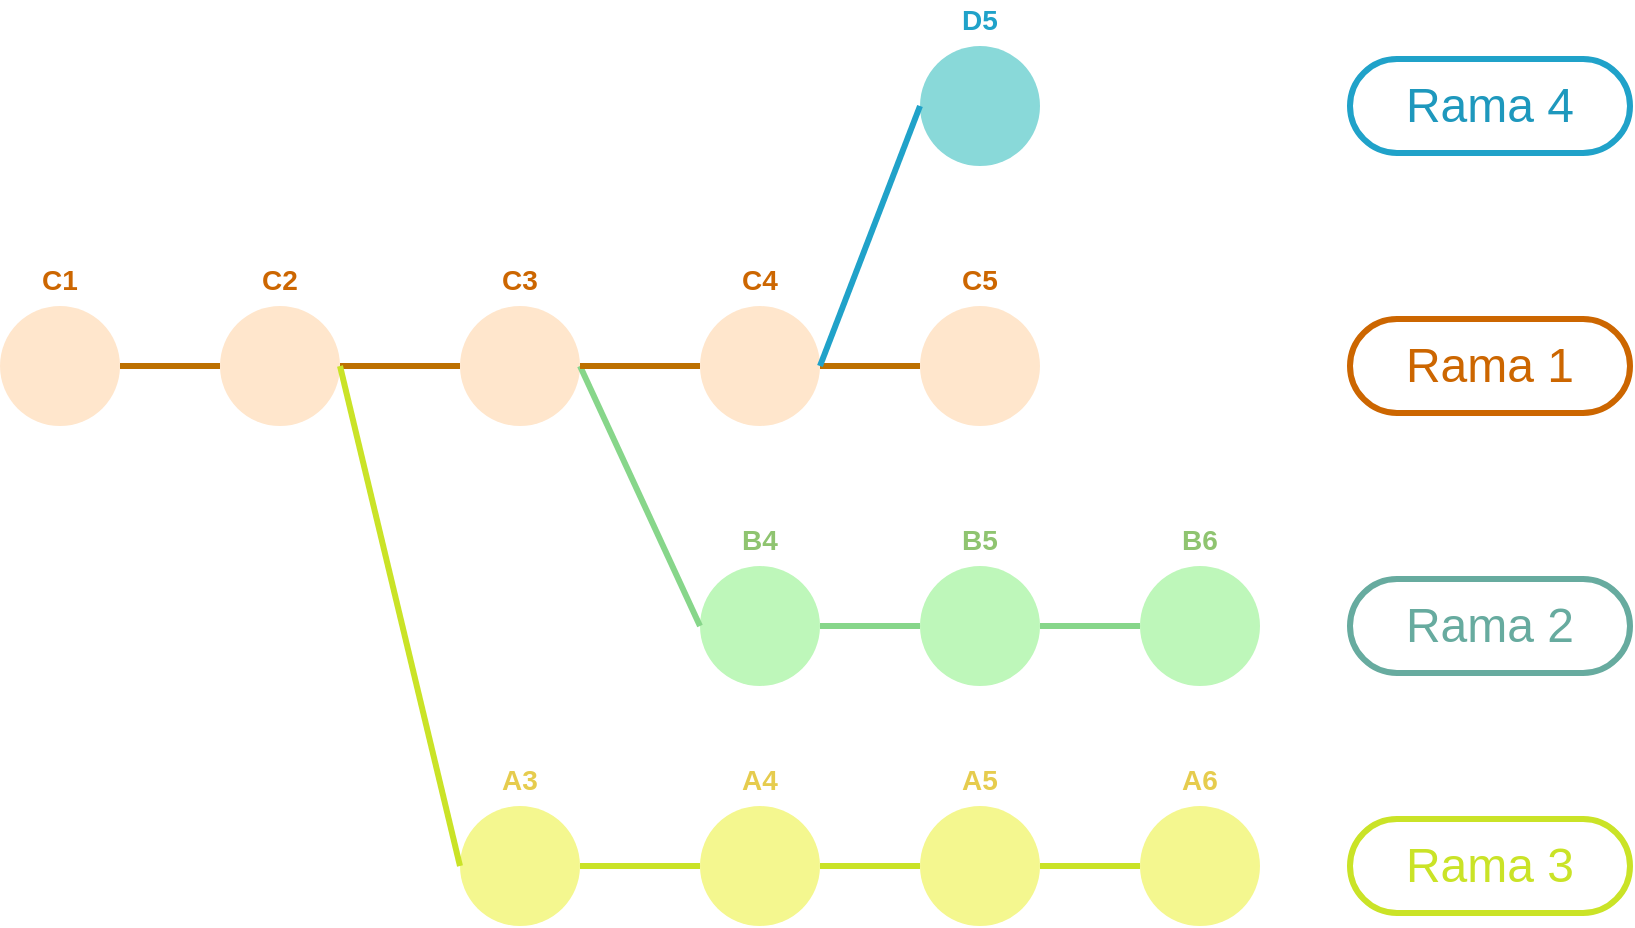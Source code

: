 <mxfile version="12.1.3" type="device" pages="1"><diagram id="HAET5fpl5bqPvAFkC88v" name="Page-1"><mxGraphModel dx="1024" dy="545" grid="1" gridSize="10" guides="1" tooltips="1" connect="1" arrows="1" fold="1" page="1" pageScale="1" pageWidth="1169" pageHeight="827" math="0" shadow="0"><root><mxCell id="0"/><mxCell id="1" parent="0"/><mxCell id="2SzEMWALrOegX9eFG8J7-1" value="" style="ellipse;whiteSpace=wrap;html=1;aspect=fixed;fillColor=#FFE6CC;strokeColor=none;" parent="1" vertex="1"><mxGeometry x="30" y="253" width="60" height="60" as="geometry"/></mxCell><mxCell id="2SzEMWALrOegX9eFG8J7-2" value="" style="ellipse;whiteSpace=wrap;html=1;aspect=fixed;fillColor=#FFE6CC;strokeColor=none;" parent="1" vertex="1"><mxGeometry x="140" y="253" width="60" height="60" as="geometry"/></mxCell><mxCell id="2SzEMWALrOegX9eFG8J7-3" value="" style="endArrow=none;html=1;entryX=1;entryY=0.5;entryDx=0;entryDy=0;exitX=0;exitY=0.5;exitDx=0;exitDy=0;endFill=0;fillColor=#f0a30a;strokeColor=#BD7000;strokeWidth=3;" parent="1" source="2SzEMWALrOegX9eFG8J7-2" target="2SzEMWALrOegX9eFG8J7-1" edge="1"><mxGeometry width="50" height="50" relative="1" as="geometry"><mxPoint x="30" y="403" as="sourcePoint"/><mxPoint x="80" y="353" as="targetPoint"/></mxGeometry></mxCell><mxCell id="2SzEMWALrOegX9eFG8J7-4" value="C1" style="text;html=1;strokeColor=none;fillColor=none;align=center;verticalAlign=middle;whiteSpace=wrap;rounded=0;fontStyle=1;fontSize=14;fontColor=#CC6600;" parent="1" vertex="1"><mxGeometry x="40" y="230" width="40" height="20" as="geometry"/></mxCell><mxCell id="2SzEMWALrOegX9eFG8J7-5" value="C2" style="text;html=1;strokeColor=none;fillColor=none;align=center;verticalAlign=middle;whiteSpace=wrap;rounded=0;fontStyle=1;fontSize=14;fontColor=#CC6600;" parent="1" vertex="1"><mxGeometry x="150" y="230" width="40" height="20" as="geometry"/></mxCell><mxCell id="2SzEMWALrOegX9eFG8J7-8" value="" style="ellipse;whiteSpace=wrap;html=1;aspect=fixed;fillColor=#FFE6CC;strokeColor=none;" parent="1" vertex="1"><mxGeometry x="260" y="253" width="60" height="60" as="geometry"/></mxCell><mxCell id="2SzEMWALrOegX9eFG8J7-9" value="" style="endArrow=none;html=1;entryX=1;entryY=0.5;entryDx=0;entryDy=0;exitX=0;exitY=0.5;exitDx=0;exitDy=0;endFill=0;fillColor=#f0a30a;strokeColor=#BD7000;strokeWidth=3;" parent="1" source="2SzEMWALrOegX9eFG8J7-8" edge="1"><mxGeometry width="50" height="50" relative="1" as="geometry"><mxPoint x="140" y="403" as="sourcePoint"/><mxPoint x="200" y="283" as="targetPoint"/></mxGeometry></mxCell><mxCell id="2SzEMWALrOegX9eFG8J7-10" value="C3" style="text;html=1;strokeColor=none;fillColor=none;align=center;verticalAlign=middle;whiteSpace=wrap;rounded=0;fontStyle=1;fontSize=14;fontColor=#CC6600;" parent="1" vertex="1"><mxGeometry x="270" y="230" width="40" height="20" as="geometry"/></mxCell><mxCell id="2SzEMWALrOegX9eFG8J7-19" value="" style="ellipse;whiteSpace=wrap;html=1;aspect=fixed;fillColor=#BEF7BA;strokeColor=none;" parent="1" vertex="1"><mxGeometry x="380" y="383" width="60" height="60" as="geometry"/></mxCell><mxCell id="2SzEMWALrOegX9eFG8J7-20" value="B4" style="text;html=1;strokeColor=none;fillColor=none;align=center;verticalAlign=middle;whiteSpace=wrap;rounded=0;fontStyle=1;fontSize=14;fontColor=#8FC470;" parent="1" vertex="1"><mxGeometry x="390" y="360" width="40" height="20" as="geometry"/></mxCell><mxCell id="2SzEMWALrOegX9eFG8J7-21" value="" style="ellipse;whiteSpace=wrap;html=1;aspect=fixed;fillColor=#BEF7BA;strokeColor=none;" parent="1" vertex="1"><mxGeometry x="490" y="383" width="60" height="60" as="geometry"/></mxCell><mxCell id="2SzEMWALrOegX9eFG8J7-22" value="" style="endArrow=none;html=1;entryX=1;entryY=0.5;entryDx=0;entryDy=0;exitX=0;exitY=0.5;exitDx=0;exitDy=0;endFill=0;fillColor=#f0a30a;strokeColor=#87D68A;strokeWidth=3;" parent="1" source="2SzEMWALrOegX9eFG8J7-21" edge="1"><mxGeometry width="50" height="50" relative="1" as="geometry"><mxPoint x="380" y="533" as="sourcePoint"/><mxPoint x="440" y="413" as="targetPoint"/></mxGeometry></mxCell><mxCell id="2SzEMWALrOegX9eFG8J7-23" value="B5" style="text;html=1;strokeColor=none;fillColor=none;align=center;verticalAlign=middle;whiteSpace=wrap;rounded=0;fontStyle=1;fontSize=14;fontColor=#8FC470;" parent="1" vertex="1"><mxGeometry x="500" y="360" width="40" height="20" as="geometry"/></mxCell><mxCell id="2SzEMWALrOegX9eFG8J7-24" value="" style="endArrow=none;html=1;entryX=1;entryY=0.5;entryDx=0;entryDy=0;exitX=0;exitY=0.5;exitDx=0;exitDy=0;endFill=0;fillColor=#f0a30a;strokeColor=#87D68A;strokeWidth=3;" parent="1" source="2SzEMWALrOegX9eFG8J7-19" target="2SzEMWALrOegX9eFG8J7-8" edge="1"><mxGeometry width="50" height="50" relative="1" as="geometry"><mxPoint x="554" y="493" as="sourcePoint"/><mxPoint x="477" y="493" as="targetPoint"/></mxGeometry></mxCell><mxCell id="2SzEMWALrOegX9eFG8J7-25" value="" style="ellipse;whiteSpace=wrap;html=1;aspect=fixed;fillColor=#BEF7BA;strokeColor=none;" parent="1" vertex="1"><mxGeometry x="600" y="383" width="60" height="60" as="geometry"/></mxCell><mxCell id="2SzEMWALrOegX9eFG8J7-26" value="" style="endArrow=none;html=1;entryX=1;entryY=0.5;entryDx=0;entryDy=0;exitX=0;exitY=0.5;exitDx=0;exitDy=0;endFill=0;fillColor=#f0a30a;strokeColor=#87D68A;strokeWidth=3;" parent="1" source="2SzEMWALrOegX9eFG8J7-25" edge="1"><mxGeometry width="50" height="50" relative="1" as="geometry"><mxPoint x="490" y="533" as="sourcePoint"/><mxPoint x="550" y="413" as="targetPoint"/></mxGeometry></mxCell><mxCell id="2SzEMWALrOegX9eFG8J7-27" value="B6" style="text;html=1;strokeColor=none;fillColor=none;align=center;verticalAlign=middle;whiteSpace=wrap;rounded=0;fontStyle=1;fontSize=14;fontColor=#8FC470;" parent="1" vertex="1"><mxGeometry x="610" y="360" width="40" height="20" as="geometry"/></mxCell><mxCell id="2SzEMWALrOegX9eFG8J7-28" value="" style="ellipse;whiteSpace=wrap;html=1;aspect=fixed;fillColor=#FFE6CC;strokeColor=none;" parent="1" vertex="1"><mxGeometry x="380" y="253" width="60" height="60" as="geometry"/></mxCell><mxCell id="2SzEMWALrOegX9eFG8J7-29" value="" style="endArrow=none;html=1;entryX=1;entryY=0.5;entryDx=0;entryDy=0;exitX=0;exitY=0.5;exitDx=0;exitDy=0;endFill=0;fillColor=#f0a30a;strokeColor=#BD7000;strokeWidth=3;" parent="1" source="2SzEMWALrOegX9eFG8J7-28" target="2SzEMWALrOegX9eFG8J7-8" edge="1"><mxGeometry width="50" height="50" relative="1" as="geometry"><mxPoint x="270" y="403" as="sourcePoint"/><mxPoint x="330" y="283" as="targetPoint"/></mxGeometry></mxCell><mxCell id="2SzEMWALrOegX9eFG8J7-30" value="C4" style="text;html=1;strokeColor=none;fillColor=none;align=center;verticalAlign=middle;whiteSpace=wrap;rounded=0;fontStyle=1;fontSize=14;fontColor=#CC6600;" parent="1" vertex="1"><mxGeometry x="390" y="230" width="40" height="20" as="geometry"/></mxCell><mxCell id="2SzEMWALrOegX9eFG8J7-31" value="" style="ellipse;whiteSpace=wrap;html=1;aspect=fixed;fillColor=#FFE6CC;strokeColor=none;" parent="1" vertex="1"><mxGeometry x="490" y="253" width="60" height="60" as="geometry"/></mxCell><mxCell id="2SzEMWALrOegX9eFG8J7-32" value="" style="endArrow=none;html=1;entryX=1;entryY=0.5;entryDx=0;entryDy=0;exitX=0;exitY=0.5;exitDx=0;exitDy=0;endFill=0;fillColor=#f0a30a;strokeColor=#BD7000;strokeWidth=3;" parent="1" source="2SzEMWALrOegX9eFG8J7-31" edge="1"><mxGeometry width="50" height="50" relative="1" as="geometry"><mxPoint x="380" y="403" as="sourcePoint"/><mxPoint x="440" y="283" as="targetPoint"/></mxGeometry></mxCell><mxCell id="2SzEMWALrOegX9eFG8J7-33" value="C5" style="text;html=1;strokeColor=none;fillColor=none;align=center;verticalAlign=middle;whiteSpace=wrap;rounded=0;fontStyle=1;fontSize=14;fontColor=#CC6600;" parent="1" vertex="1"><mxGeometry x="500" y="230" width="40" height="20" as="geometry"/></mxCell><mxCell id="2SzEMWALrOegX9eFG8J7-36" value="Rama 1" style="text;html=1;strokeColor=#CC6600;fillColor=none;align=center;verticalAlign=middle;whiteSpace=wrap;rounded=1;fontSize=24;fontColor=#CC6600;perimeterSpacing=20;spacing=20;arcSize=50;strokeWidth=3;" parent="1" vertex="1"><mxGeometry x="705" y="259.5" width="140" height="47" as="geometry"/></mxCell><mxCell id="2SzEMWALrOegX9eFG8J7-37" value="Rama 2" style="text;html=1;strokeColor=#67AB9F;fillColor=none;align=center;verticalAlign=middle;whiteSpace=wrap;rounded=1;fontSize=24;fontColor=#67AB9F;perimeterSpacing=20;spacing=20;arcSize=50;strokeWidth=3;" parent="1" vertex="1"><mxGeometry x="705" y="389.5" width="140" height="47" as="geometry"/></mxCell><mxCell id="2SzEMWALrOegX9eFG8J7-38" value="" style="ellipse;whiteSpace=wrap;html=1;aspect=fixed;fillColor=#F4F78F;strokeColor=none;direction=west;" parent="1" vertex="1"><mxGeometry x="260" y="503" width="60" height="60" as="geometry"/></mxCell><mxCell id="2SzEMWALrOegX9eFG8J7-39" value="A3" style="text;html=1;strokeColor=none;fillColor=none;align=center;verticalAlign=middle;whiteSpace=wrap;rounded=0;fontStyle=1;fontSize=14;fontColor=#E6CC4E;" parent="1" vertex="1"><mxGeometry x="270" y="480" width="40" height="20" as="geometry"/></mxCell><mxCell id="2SzEMWALrOegX9eFG8J7-40" value="" style="endArrow=none;html=1;entryX=1;entryY=0.5;entryDx=0;entryDy=0;endFill=0;fillColor=#f0a30a;strokeColor=#CAE327;exitX=1;exitY=0.5;exitDx=0;exitDy=0;strokeWidth=3;" parent="1" source="2SzEMWALrOegX9eFG8J7-38" target="2SzEMWALrOegX9eFG8J7-2" edge="1"><mxGeometry width="50" height="50" relative="1" as="geometry"><mxPoint x="210" y="520" as="sourcePoint"/><mxPoint x="190" y="403" as="targetPoint"/></mxGeometry></mxCell><mxCell id="2SzEMWALrOegX9eFG8J7-42" value="" style="ellipse;whiteSpace=wrap;html=1;aspect=fixed;fillColor=#F4F78F;strokeColor=none;direction=west;" parent="1" vertex="1"><mxGeometry x="380" y="503" width="60" height="60" as="geometry"/></mxCell><mxCell id="2SzEMWALrOegX9eFG8J7-43" value="A4" style="text;html=1;strokeColor=none;fillColor=none;align=center;verticalAlign=middle;whiteSpace=wrap;rounded=0;fontStyle=1;fontSize=14;fontColor=#E6CC4E;" parent="1" vertex="1"><mxGeometry x="390" y="480" width="40" height="20" as="geometry"/></mxCell><mxCell id="2SzEMWALrOegX9eFG8J7-44" value="" style="endArrow=none;html=1;entryX=0;entryY=0.5;entryDx=0;entryDy=0;endFill=0;fillColor=#f0a30a;strokeColor=#CAE327;exitX=1;exitY=0.5;exitDx=0;exitDy=0;strokeWidth=3;" parent="1" source="2SzEMWALrOegX9eFG8J7-42" target="2SzEMWALrOegX9eFG8J7-38" edge="1"><mxGeometry width="50" height="50" relative="1" as="geometry"><mxPoint x="270" y="543" as="sourcePoint"/><mxPoint x="210" y="293" as="targetPoint"/></mxGeometry></mxCell><mxCell id="2SzEMWALrOegX9eFG8J7-45" value="Rama 3" style="text;html=1;strokeColor=#CAE327;fillColor=none;align=center;verticalAlign=middle;whiteSpace=wrap;rounded=1;fontSize=24;fontColor=#CAE327;perimeterSpacing=20;spacing=20;arcSize=50;strokeWidth=3;" parent="1" vertex="1"><mxGeometry x="705" y="509.5" width="140" height="47" as="geometry"/></mxCell><mxCell id="2SzEMWALrOegX9eFG8J7-46" value="" style="ellipse;whiteSpace=wrap;html=1;aspect=fixed;fillColor=#F4F78F;strokeColor=none;direction=west;" parent="1" vertex="1"><mxGeometry x="490" y="503" width="60" height="60" as="geometry"/></mxCell><mxCell id="2SzEMWALrOegX9eFG8J7-47" value="A5" style="text;html=1;strokeColor=none;fillColor=none;align=center;verticalAlign=middle;whiteSpace=wrap;rounded=0;fontStyle=1;fontSize=14;fontColor=#E6CC4E;" parent="1" vertex="1"><mxGeometry x="500" y="480" width="40" height="20" as="geometry"/></mxCell><mxCell id="2SzEMWALrOegX9eFG8J7-48" value="" style="endArrow=none;html=1;endFill=0;fillColor=#f0a30a;strokeColor=#CAE327;exitX=1;exitY=0.5;exitDx=0;exitDy=0;entryX=0;entryY=0.5;entryDx=0;entryDy=0;strokeWidth=3;" parent="1" source="2SzEMWALrOegX9eFG8J7-46" target="2SzEMWALrOegX9eFG8J7-42" edge="1"><mxGeometry width="50" height="50" relative="1" as="geometry"><mxPoint x="380" y="543" as="sourcePoint"/><mxPoint x="460" y="470" as="targetPoint"/></mxGeometry></mxCell><mxCell id="2SzEMWALrOegX9eFG8J7-49" value="" style="ellipse;whiteSpace=wrap;html=1;aspect=fixed;fillColor=#F4F78F;strokeColor=none;direction=west;" parent="1" vertex="1"><mxGeometry x="600" y="503" width="60" height="60" as="geometry"/></mxCell><mxCell id="2SzEMWALrOegX9eFG8J7-50" value="A6" style="text;html=1;strokeColor=none;fillColor=none;align=center;verticalAlign=middle;whiteSpace=wrap;rounded=0;fontStyle=1;fontSize=14;fontColor=#E6CC4E;" parent="1" vertex="1"><mxGeometry x="610" y="480" width="40" height="20" as="geometry"/></mxCell><mxCell id="2SzEMWALrOegX9eFG8J7-51" value="" style="endArrow=none;html=1;endFill=0;fillColor=#f0a30a;strokeColor=#CAE327;exitX=1;exitY=0.5;exitDx=0;exitDy=0;entryX=0;entryY=0.5;entryDx=0;entryDy=0;strokeWidth=3;" parent="1" source="2SzEMWALrOegX9eFG8J7-49" edge="1"><mxGeometry width="50" height="50" relative="1" as="geometry"><mxPoint x="490" y="543" as="sourcePoint"/><mxPoint x="550" y="533" as="targetPoint"/></mxGeometry></mxCell><mxCell id="2SzEMWALrOegX9eFG8J7-52" value="" style="ellipse;whiteSpace=wrap;html=1;aspect=fixed;fillColor=#89D9D9;strokeColor=none;direction=west;" parent="1" vertex="1"><mxGeometry x="490" y="123" width="60" height="60" as="geometry"/></mxCell><mxCell id="2SzEMWALrOegX9eFG8J7-53" value="D5" style="text;html=1;strokeColor=none;fillColor=none;align=center;verticalAlign=middle;whiteSpace=wrap;rounded=0;fontStyle=1;fontSize=14;fontColor=#20A2C9;" parent="1" vertex="1"><mxGeometry x="500" y="100" width="40" height="20" as="geometry"/></mxCell><mxCell id="2SzEMWALrOegX9eFG8J7-54" value="" style="endArrow=none;html=1;entryX=1;entryY=0.5;entryDx=0;entryDy=0;endFill=0;fillColor=#f0a30a;strokeColor=#20A2C9;exitX=1;exitY=0.5;exitDx=0;exitDy=0;strokeWidth=3;" parent="1" source="2SzEMWALrOegX9eFG8J7-52" target="2SzEMWALrOegX9eFG8J7-28" edge="1"><mxGeometry width="50" height="50" relative="1" as="geometry"><mxPoint x="380" y="153" as="sourcePoint"/><mxPoint x="430" y="143" as="targetPoint"/></mxGeometry></mxCell><mxCell id="2SzEMWALrOegX9eFG8J7-55" value="Rama 4" style="text;html=1;strokeColor=#20A2C9;fillColor=none;align=center;verticalAlign=middle;whiteSpace=wrap;rounded=1;fontSize=24;fontColor=#1E98BD;perimeterSpacing=20;spacing=20;arcSize=50;strokeWidth=3;" parent="1" vertex="1"><mxGeometry x="705" y="129.5" width="140" height="47" as="geometry"/></mxCell></root></mxGraphModel></diagram></mxfile>